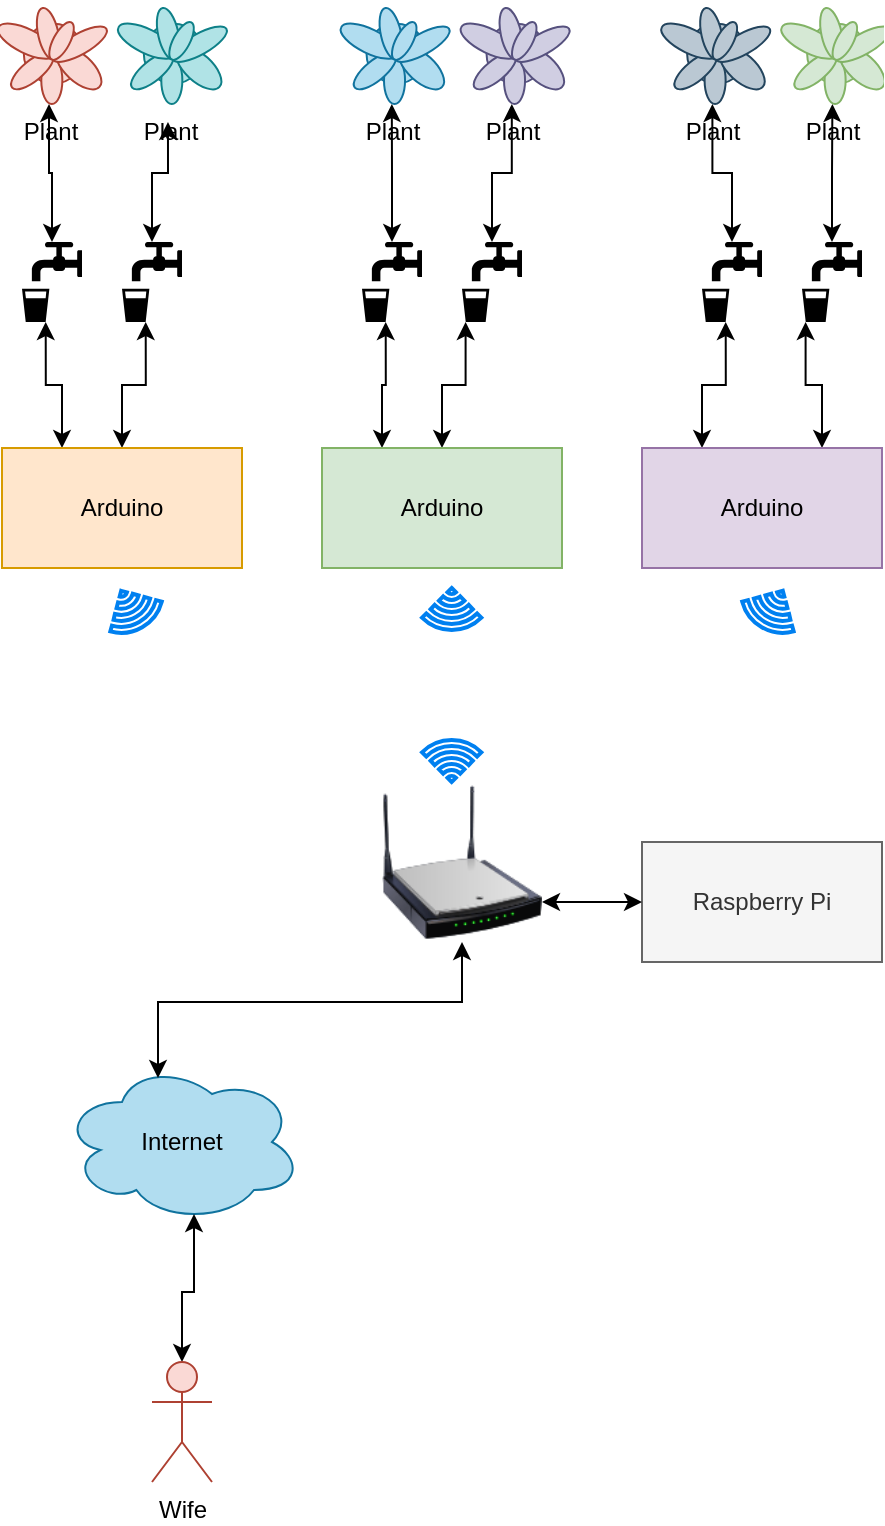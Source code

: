 <mxfile version="13.5.9" type="device"><diagram id="A30E4N5bMFnFHqcpkwwD" name="Page-1"><mxGraphModel dx="1422" dy="846" grid="1" gridSize="10" guides="1" tooltips="1" connect="1" arrows="1" fold="1" page="1" pageScale="1" pageWidth="850" pageHeight="1100" math="0" shadow="0"><root><mxCell id="0"/><mxCell id="1" parent="0"/><mxCell id="AyHwU_b9rfGLlLCSiPN6-1" value="Raspberry Pi" style="rounded=0;whiteSpace=wrap;html=1;fillColor=#f5f5f5;strokeColor=#666666;fontColor=#333333;" vertex="1" parent="1"><mxGeometry x="520" y="430" width="120" height="60" as="geometry"/></mxCell><mxCell id="AyHwU_b9rfGLlLCSiPN6-37" style="edgeStyle=orthogonalEdgeStyle;rounded=0;orthogonalLoop=1;jettySize=auto;html=1;exitX=0.25;exitY=0;exitDx=0;exitDy=0;entryX=0.395;entryY=1;entryDx=0;entryDy=0;entryPerimeter=0;startArrow=classic;startFill=1;" edge="1" parent="1" source="AyHwU_b9rfGLlLCSiPN6-2" target="AyHwU_b9rfGLlLCSiPN6-13"><mxGeometry relative="1" as="geometry"/></mxCell><mxCell id="AyHwU_b9rfGLlLCSiPN6-38" style="edgeStyle=orthogonalEdgeStyle;rounded=0;orthogonalLoop=1;jettySize=auto;html=1;exitX=0.5;exitY=0;exitDx=0;exitDy=0;entryX=0.395;entryY=1;entryDx=0;entryDy=0;entryPerimeter=0;startArrow=classic;startFill=1;" edge="1" parent="1" source="AyHwU_b9rfGLlLCSiPN6-2" target="AyHwU_b9rfGLlLCSiPN6-14"><mxGeometry relative="1" as="geometry"/></mxCell><mxCell id="AyHwU_b9rfGLlLCSiPN6-2" value="Arduino" style="rounded=0;whiteSpace=wrap;html=1;fillColor=#ffe6cc;strokeColor=#d79b00;" vertex="1" parent="1"><mxGeometry x="200" y="233" width="120" height="60" as="geometry"/></mxCell><mxCell id="AyHwU_b9rfGLlLCSiPN6-39" style="edgeStyle=orthogonalEdgeStyle;rounded=0;orthogonalLoop=1;jettySize=auto;html=1;exitX=0.25;exitY=0;exitDx=0;exitDy=0;entryX=0.395;entryY=1;entryDx=0;entryDy=0;entryPerimeter=0;startArrow=classic;startFill=1;" edge="1" parent="1" source="AyHwU_b9rfGLlLCSiPN6-3" target="AyHwU_b9rfGLlLCSiPN6-16"><mxGeometry relative="1" as="geometry"/></mxCell><mxCell id="AyHwU_b9rfGLlLCSiPN6-40" style="edgeStyle=orthogonalEdgeStyle;rounded=0;orthogonalLoop=1;jettySize=auto;html=1;exitX=0.5;exitY=0;exitDx=0;exitDy=0;entryX=0.06;entryY=1;entryDx=0;entryDy=0;entryPerimeter=0;startArrow=classic;startFill=1;" edge="1" parent="1" source="AyHwU_b9rfGLlLCSiPN6-3" target="AyHwU_b9rfGLlLCSiPN6-15"><mxGeometry relative="1" as="geometry"/></mxCell><mxCell id="AyHwU_b9rfGLlLCSiPN6-3" value="Arduino" style="rounded=0;whiteSpace=wrap;html=1;fillColor=#d5e8d4;strokeColor=#82b366;" vertex="1" parent="1"><mxGeometry x="360" y="233" width="120" height="60" as="geometry"/></mxCell><mxCell id="AyHwU_b9rfGLlLCSiPN6-41" style="edgeStyle=orthogonalEdgeStyle;rounded=0;orthogonalLoop=1;jettySize=auto;html=1;exitX=0.25;exitY=0;exitDx=0;exitDy=0;entryX=0.395;entryY=1;entryDx=0;entryDy=0;entryPerimeter=0;startArrow=classic;startFill=1;" edge="1" parent="1" source="AyHwU_b9rfGLlLCSiPN6-4" target="AyHwU_b9rfGLlLCSiPN6-10"><mxGeometry relative="1" as="geometry"/></mxCell><mxCell id="AyHwU_b9rfGLlLCSiPN6-42" style="edgeStyle=orthogonalEdgeStyle;rounded=0;orthogonalLoop=1;jettySize=auto;html=1;exitX=0.75;exitY=0;exitDx=0;exitDy=0;entryX=0.06;entryY=1;entryDx=0;entryDy=0;entryPerimeter=0;startArrow=classic;startFill=1;" edge="1" parent="1" source="AyHwU_b9rfGLlLCSiPN6-4" target="AyHwU_b9rfGLlLCSiPN6-11"><mxGeometry relative="1" as="geometry"/></mxCell><mxCell id="AyHwU_b9rfGLlLCSiPN6-4" value="Arduino" style="rounded=0;whiteSpace=wrap;html=1;fillColor=#e1d5e7;strokeColor=#9673a6;" vertex="1" parent="1"><mxGeometry x="520" y="233" width="120" height="60" as="geometry"/></mxCell><mxCell id="AyHwU_b9rfGLlLCSiPN6-48" style="edgeStyle=orthogonalEdgeStyle;rounded=0;orthogonalLoop=1;jettySize=auto;html=1;exitX=0.5;exitY=0;exitDx=0;exitDy=0;exitPerimeter=0;startArrow=classic;startFill=1;" edge="1" parent="1" source="AyHwU_b9rfGLlLCSiPN6-10" target="AyHwU_b9rfGLlLCSiPN6-35"><mxGeometry relative="1" as="geometry"/></mxCell><mxCell id="AyHwU_b9rfGLlLCSiPN6-10" value="" style="shape=mxgraph.signs.food.drinking_water_2;html=1;fillColor=#000000;strokeColor=none;verticalLabelPosition=bottom;verticalAlign=top;align=center;" vertex="1" parent="1"><mxGeometry x="550" y="130" width="30" height="40" as="geometry"/></mxCell><mxCell id="AyHwU_b9rfGLlLCSiPN6-49" style="edgeStyle=orthogonalEdgeStyle;rounded=0;orthogonalLoop=1;jettySize=auto;html=1;exitX=0.5;exitY=0;exitDx=0;exitDy=0;exitPerimeter=0;startArrow=classic;startFill=1;" edge="1" parent="1" source="AyHwU_b9rfGLlLCSiPN6-11" target="AyHwU_b9rfGLlLCSiPN6-36"><mxGeometry relative="1" as="geometry"/></mxCell><mxCell id="AyHwU_b9rfGLlLCSiPN6-11" value="" style="shape=mxgraph.signs.food.drinking_water_2;html=1;fillColor=#000000;strokeColor=none;verticalLabelPosition=bottom;verticalAlign=top;align=center;" vertex="1" parent="1"><mxGeometry x="600" y="130" width="30" height="40" as="geometry"/></mxCell><mxCell id="AyHwU_b9rfGLlLCSiPN6-44" style="edgeStyle=orthogonalEdgeStyle;rounded=0;orthogonalLoop=1;jettySize=auto;html=1;exitX=0.5;exitY=0;exitDx=0;exitDy=0;exitPerimeter=0;startArrow=classic;startFill=1;" edge="1" parent="1" source="AyHwU_b9rfGLlLCSiPN6-13" target="AyHwU_b9rfGLlLCSiPN6-30"><mxGeometry relative="1" as="geometry"/></mxCell><mxCell id="AyHwU_b9rfGLlLCSiPN6-13" value="" style="shape=mxgraph.signs.food.drinking_water_2;html=1;fillColor=#000000;strokeColor=none;verticalLabelPosition=bottom;verticalAlign=top;align=center;" vertex="1" parent="1"><mxGeometry x="210" y="130" width="30" height="40" as="geometry"/></mxCell><mxCell id="AyHwU_b9rfGLlLCSiPN6-45" style="edgeStyle=orthogonalEdgeStyle;rounded=0;orthogonalLoop=1;jettySize=auto;html=1;exitX=0.5;exitY=0;exitDx=0;exitDy=0;exitPerimeter=0;entryX=0.489;entryY=1.176;entryDx=0;entryDy=0;entryPerimeter=0;startArrow=classic;startFill=1;" edge="1" parent="1" source="AyHwU_b9rfGLlLCSiPN6-14" target="AyHwU_b9rfGLlLCSiPN6-31"><mxGeometry relative="1" as="geometry"/></mxCell><mxCell id="AyHwU_b9rfGLlLCSiPN6-14" value="" style="shape=mxgraph.signs.food.drinking_water_2;html=1;fillColor=#000000;strokeColor=none;verticalLabelPosition=bottom;verticalAlign=top;align=center;" vertex="1" parent="1"><mxGeometry x="260" y="130" width="30" height="40" as="geometry"/></mxCell><mxCell id="AyHwU_b9rfGLlLCSiPN6-47" style="edgeStyle=orthogonalEdgeStyle;rounded=0;orthogonalLoop=1;jettySize=auto;html=1;exitX=0.5;exitY=0;exitDx=0;exitDy=0;exitPerimeter=0;startArrow=classic;startFill=1;" edge="1" parent="1" source="AyHwU_b9rfGLlLCSiPN6-15" target="AyHwU_b9rfGLlLCSiPN6-34"><mxGeometry relative="1" as="geometry"/></mxCell><mxCell id="AyHwU_b9rfGLlLCSiPN6-15" value="" style="shape=mxgraph.signs.food.drinking_water_2;html=1;fillColor=#000000;strokeColor=none;verticalLabelPosition=bottom;verticalAlign=top;align=center;" vertex="1" parent="1"><mxGeometry x="430" y="130" width="30" height="40" as="geometry"/></mxCell><mxCell id="AyHwU_b9rfGLlLCSiPN6-46" style="edgeStyle=orthogonalEdgeStyle;rounded=0;orthogonalLoop=1;jettySize=auto;html=1;exitX=0.5;exitY=0;exitDx=0;exitDy=0;exitPerimeter=0;startArrow=classic;startFill=1;" edge="1" parent="1" source="AyHwU_b9rfGLlLCSiPN6-16" target="AyHwU_b9rfGLlLCSiPN6-33"><mxGeometry relative="1" as="geometry"/></mxCell><mxCell id="AyHwU_b9rfGLlLCSiPN6-16" value="" style="shape=mxgraph.signs.food.drinking_water_2;html=1;fillColor=#000000;strokeColor=none;verticalLabelPosition=bottom;verticalAlign=top;align=center;" vertex="1" parent="1"><mxGeometry x="380" y="130" width="30" height="40" as="geometry"/></mxCell><mxCell id="AyHwU_b9rfGLlLCSiPN6-21" value="" style="html=1;verticalLabelPosition=bottom;align=center;labelBackgroundColor=#ffffff;verticalAlign=top;strokeWidth=2;strokeColor=#0080F0;shadow=0;dashed=0;shape=mxgraph.ios7.icons.wifi;pointerEvents=1;rotation=-210;" vertex="1" parent="1"><mxGeometry x="250" y="303" width="29.7" height="21" as="geometry"/></mxCell><mxCell id="AyHwU_b9rfGLlLCSiPN6-22" value="" style="html=1;verticalLabelPosition=bottom;align=center;labelBackgroundColor=#ffffff;verticalAlign=top;strokeWidth=2;strokeColor=#0080F0;shadow=0;dashed=0;shape=mxgraph.ios7.icons.wifi;pointerEvents=1;rotation=-180;" vertex="1" parent="1"><mxGeometry x="410" y="303" width="29.7" height="21" as="geometry"/></mxCell><mxCell id="AyHwU_b9rfGLlLCSiPN6-23" value="" style="html=1;verticalLabelPosition=bottom;align=center;labelBackgroundColor=#ffffff;verticalAlign=top;strokeWidth=2;strokeColor=#0080F0;shadow=0;dashed=0;shape=mxgraph.ios7.icons.wifi;pointerEvents=1;rotation=-150;" vertex="1" parent="1"><mxGeometry x="570.3" y="303" width="29.7" height="21" as="geometry"/></mxCell><mxCell id="AyHwU_b9rfGLlLCSiPN6-24" value="" style="html=1;verticalLabelPosition=bottom;align=center;labelBackgroundColor=#ffffff;verticalAlign=top;strokeWidth=2;strokeColor=#0080F0;shadow=0;dashed=0;shape=mxgraph.ios7.icons.wifi;pointerEvents=1;rotation=0;" vertex="1" parent="1"><mxGeometry x="410" y="379" width="29.7" height="21" as="geometry"/></mxCell><mxCell id="AyHwU_b9rfGLlLCSiPN6-25" value="Internet" style="ellipse;shape=cloud;whiteSpace=wrap;html=1;fillColor=#b1ddf0;strokeColor=#10739e;" vertex="1" parent="1"><mxGeometry x="230" y="540" width="120" height="80" as="geometry"/></mxCell><mxCell id="AyHwU_b9rfGLlLCSiPN6-27" style="edgeStyle=orthogonalEdgeStyle;rounded=0;orthogonalLoop=1;jettySize=auto;html=1;exitX=0.5;exitY=1;exitDx=0;exitDy=0;entryX=0.4;entryY=0.1;entryDx=0;entryDy=0;entryPerimeter=0;startArrow=classic;startFill=1;" edge="1" parent="1" source="AyHwU_b9rfGLlLCSiPN6-26" target="AyHwU_b9rfGLlLCSiPN6-25"><mxGeometry relative="1" as="geometry"/></mxCell><mxCell id="AyHwU_b9rfGLlLCSiPN6-28" style="edgeStyle=orthogonalEdgeStyle;rounded=0;orthogonalLoop=1;jettySize=auto;html=1;exitX=1;exitY=0.75;exitDx=0;exitDy=0;entryX=0;entryY=0.5;entryDx=0;entryDy=0;startArrow=classic;startFill=1;" edge="1" parent="1" source="AyHwU_b9rfGLlLCSiPN6-26" target="AyHwU_b9rfGLlLCSiPN6-1"><mxGeometry relative="1" as="geometry"/></mxCell><mxCell id="AyHwU_b9rfGLlLCSiPN6-26" value="" style="image;html=1;image=img/lib/clip_art/networking/Wireless_Router_N_128x128.png" vertex="1" parent="1"><mxGeometry x="390" y="400" width="80" height="80" as="geometry"/></mxCell><mxCell id="AyHwU_b9rfGLlLCSiPN6-50" style="edgeStyle=orthogonalEdgeStyle;rounded=0;orthogonalLoop=1;jettySize=auto;html=1;exitX=0.5;exitY=0;exitDx=0;exitDy=0;exitPerimeter=0;entryX=0.55;entryY=0.95;entryDx=0;entryDy=0;entryPerimeter=0;startArrow=classic;startFill=1;" edge="1" parent="1" source="AyHwU_b9rfGLlLCSiPN6-29" target="AyHwU_b9rfGLlLCSiPN6-25"><mxGeometry relative="1" as="geometry"/></mxCell><mxCell id="AyHwU_b9rfGLlLCSiPN6-29" value="Wife" style="shape=umlActor;verticalLabelPosition=bottom;verticalAlign=top;html=1;outlineConnect=0;fillColor=#fad9d5;strokeColor=#ae4132;" vertex="1" parent="1"><mxGeometry x="275" y="690" width="30" height="60" as="geometry"/></mxCell><mxCell id="AyHwU_b9rfGLlLCSiPN6-30" value="Plant" style="verticalLabelPosition=bottom;html=1;verticalAlign=top;align=center;shape=mxgraph.floorplan.plant;fillColor=#fad9d5;strokeColor=#ae4132;" vertex="1" parent="1"><mxGeometry x="200" y="10" width="47" height="51" as="geometry"/></mxCell><mxCell id="AyHwU_b9rfGLlLCSiPN6-31" value="Plant" style="verticalLabelPosition=bottom;html=1;verticalAlign=top;align=center;shape=mxgraph.floorplan.plant;fillColor=#b0e3e6;strokeColor=#0e8088;" vertex="1" parent="1"><mxGeometry x="260" y="10" width="47" height="51" as="geometry"/></mxCell><mxCell id="AyHwU_b9rfGLlLCSiPN6-33" value="Plant" style="verticalLabelPosition=bottom;html=1;verticalAlign=top;align=center;shape=mxgraph.floorplan.plant;fillColor=#b1ddf0;strokeColor=#10739e;" vertex="1" parent="1"><mxGeometry x="371.35" y="10" width="47" height="51" as="geometry"/></mxCell><mxCell id="AyHwU_b9rfGLlLCSiPN6-34" value="Plant" style="verticalLabelPosition=bottom;html=1;verticalAlign=top;align=center;shape=mxgraph.floorplan.plant;fillColor=#d0cee2;strokeColor=#56517e;" vertex="1" parent="1"><mxGeometry x="431.35" y="10" width="47" height="51" as="geometry"/></mxCell><mxCell id="AyHwU_b9rfGLlLCSiPN6-35" value="Plant" style="verticalLabelPosition=bottom;html=1;verticalAlign=top;align=center;shape=mxgraph.floorplan.plant;fillColor=#bac8d3;strokeColor=#23445d;" vertex="1" parent="1"><mxGeometry x="531.65" y="10" width="47" height="51" as="geometry"/></mxCell><mxCell id="AyHwU_b9rfGLlLCSiPN6-36" value="Plant" style="verticalLabelPosition=bottom;html=1;verticalAlign=top;align=center;shape=mxgraph.floorplan.plant;fillColor=#d5e8d4;strokeColor=#82b366;" vertex="1" parent="1"><mxGeometry x="591.65" y="10" width="47" height="51" as="geometry"/></mxCell></root></mxGraphModel></diagram></mxfile>